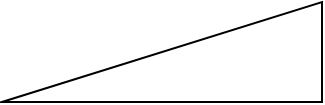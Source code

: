 <mxfile version="20.0.3" type="github">
  <diagram id="LAn1Q859SAejxcJchOHL" name="Page-1">
    <mxGraphModel dx="485" dy="302" grid="1" gridSize="10" guides="1" tooltips="1" connect="1" arrows="1" fold="1" page="1" pageScale="1" pageWidth="827" pageHeight="1169" math="0" shadow="0">
      <root>
        <mxCell id="0" />
        <mxCell id="1" parent="0" />
        <mxCell id="1YQEFdBf-hdS7mv8qHet-3" value="" style="verticalLabelPosition=bottom;verticalAlign=top;html=1;shape=mxgraph.basic.orthogonal_triangle;flipH=1;" vertex="1" parent="1">
          <mxGeometry x="190" y="200" width="160" height="50" as="geometry" />
        </mxCell>
      </root>
    </mxGraphModel>
  </diagram>
</mxfile>
